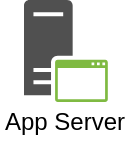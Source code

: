 <mxfile version="14.6.13" type="device"><diagram id="FjQvK7WZcX3xABdbRp-i" name="Seite-1"><mxGraphModel dx="1086" dy="966" grid="1" gridSize="10" guides="1" tooltips="1" connect="1" arrows="1" fold="1" page="1" pageScale="1" pageWidth="827" pageHeight="1169" math="0" shadow="0"><root><mxCell id="0"/><mxCell id="1" parent="0"/><mxCell id="z5mN-AmKpylZJnTNdKpy-1" value="" style="group" vertex="1" connectable="0" parent="1"><mxGeometry x="40.0" y="40" width="64.75" height="71" as="geometry"/></mxCell><mxCell id="z5mN-AmKpylZJnTNdKpy-2" value="" style="pointerEvents=1;shadow=0;dashed=0;html=1;strokeColor=none;fillColor=#505050;labelPosition=center;verticalLabelPosition=bottom;verticalAlign=top;outlineConnect=0;align=center;shape=mxgraph.office.servers.application_server_green;aspect=fixed;" vertex="1" parent="z5mN-AmKpylZJnTNdKpy-1"><mxGeometry x="12.0" width="41.9" height="51" as="geometry"/></mxCell><mxCell id="z5mN-AmKpylZJnTNdKpy-3" value="App Server" style="text;html=1;strokeColor=none;fillColor=none;align=center;verticalAlign=middle;whiteSpace=wrap;rounded=0;" vertex="1" parent="z5mN-AmKpylZJnTNdKpy-1"><mxGeometry y="51" width="64.75" height="20" as="geometry"/></mxCell></root></mxGraphModel></diagram></mxfile>